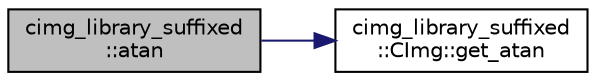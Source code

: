 digraph "cimg_library_suffixed::atan"
{
  edge [fontname="Helvetica",fontsize="10",labelfontname="Helvetica",labelfontsize="10"];
  node [fontname="Helvetica",fontsize="10",shape=record];
  rankdir="LR";
  Node25 [label="cimg_library_suffixed\l::atan",height=0.2,width=0.4,color="black", fillcolor="grey75", style="filled", fontcolor="black"];
  Node25 -> Node26 [color="midnightblue",fontsize="10",style="solid",fontname="Helvetica"];
  Node26 [label="cimg_library_suffixed\l::CImg::get_atan",height=0.2,width=0.4,color="black", fillcolor="white", style="filled",URL="$structcimg__library__suffixed_1_1_c_img.html#afc9710f392715f26309b8afa7c2154cb",tooltip="Compute the arctangent of each pixel value . "];
}

